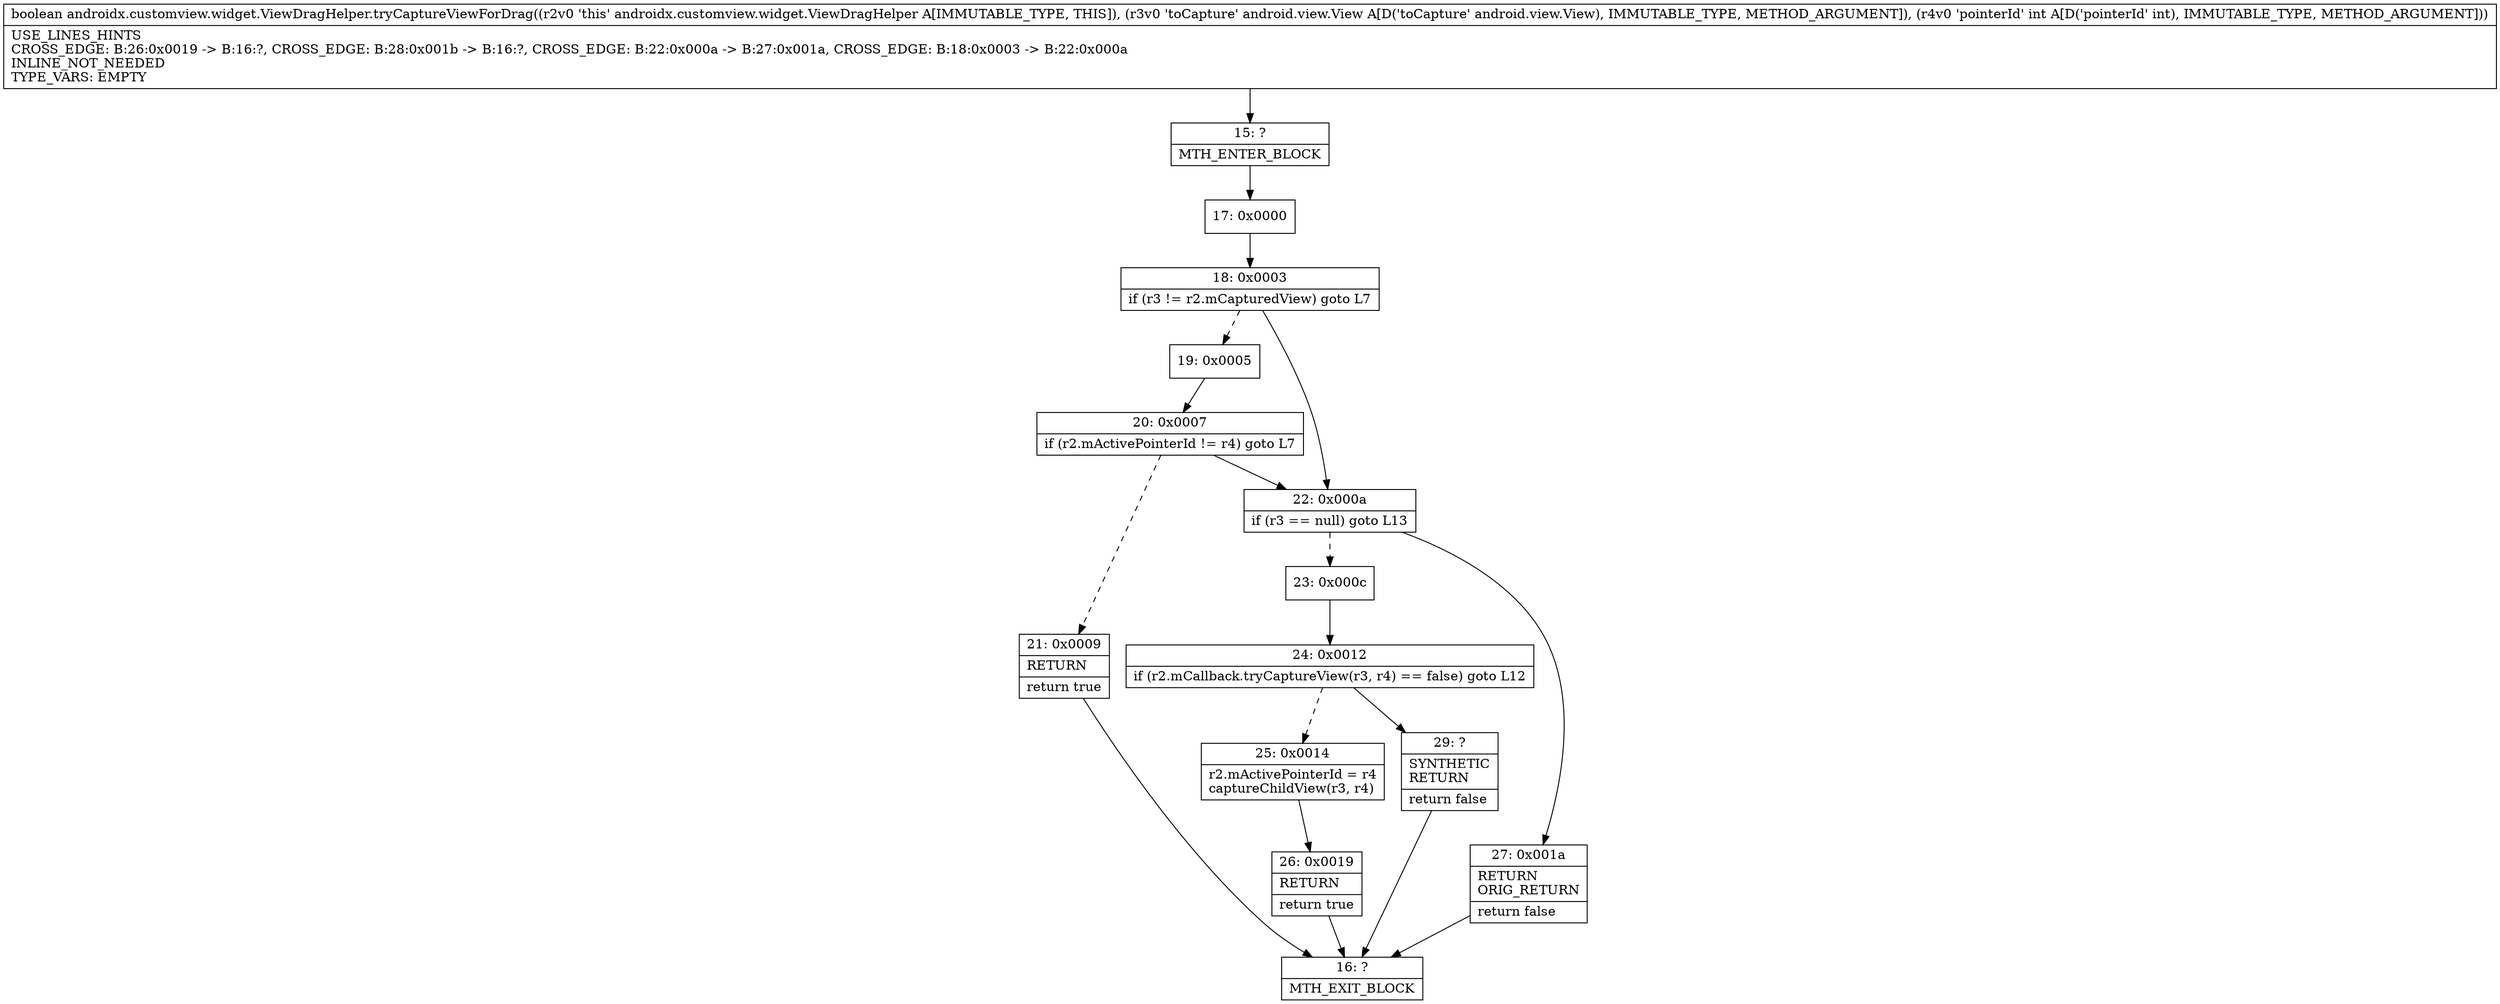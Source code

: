 digraph "CFG forandroidx.customview.widget.ViewDragHelper.tryCaptureViewForDrag(Landroid\/view\/View;I)Z" {
Node_15 [shape=record,label="{15\:\ ?|MTH_ENTER_BLOCK\l}"];
Node_17 [shape=record,label="{17\:\ 0x0000}"];
Node_18 [shape=record,label="{18\:\ 0x0003|if (r3 != r2.mCapturedView) goto L7\l}"];
Node_19 [shape=record,label="{19\:\ 0x0005}"];
Node_20 [shape=record,label="{20\:\ 0x0007|if (r2.mActivePointerId != r4) goto L7\l}"];
Node_21 [shape=record,label="{21\:\ 0x0009|RETURN\l|return true\l}"];
Node_16 [shape=record,label="{16\:\ ?|MTH_EXIT_BLOCK\l}"];
Node_22 [shape=record,label="{22\:\ 0x000a|if (r3 == null) goto L13\l}"];
Node_23 [shape=record,label="{23\:\ 0x000c}"];
Node_24 [shape=record,label="{24\:\ 0x0012|if (r2.mCallback.tryCaptureView(r3, r4) == false) goto L12\l}"];
Node_25 [shape=record,label="{25\:\ 0x0014|r2.mActivePointerId = r4\lcaptureChildView(r3, r4)\l}"];
Node_26 [shape=record,label="{26\:\ 0x0019|RETURN\l|return true\l}"];
Node_29 [shape=record,label="{29\:\ ?|SYNTHETIC\lRETURN\l|return false\l}"];
Node_27 [shape=record,label="{27\:\ 0x001a|RETURN\lORIG_RETURN\l|return false\l}"];
MethodNode[shape=record,label="{boolean androidx.customview.widget.ViewDragHelper.tryCaptureViewForDrag((r2v0 'this' androidx.customview.widget.ViewDragHelper A[IMMUTABLE_TYPE, THIS]), (r3v0 'toCapture' android.view.View A[D('toCapture' android.view.View), IMMUTABLE_TYPE, METHOD_ARGUMENT]), (r4v0 'pointerId' int A[D('pointerId' int), IMMUTABLE_TYPE, METHOD_ARGUMENT]))  | USE_LINES_HINTS\lCROSS_EDGE: B:26:0x0019 \-\> B:16:?, CROSS_EDGE: B:28:0x001b \-\> B:16:?, CROSS_EDGE: B:22:0x000a \-\> B:27:0x001a, CROSS_EDGE: B:18:0x0003 \-\> B:22:0x000a\lINLINE_NOT_NEEDED\lTYPE_VARS: EMPTY\l}"];
MethodNode -> Node_15;Node_15 -> Node_17;
Node_17 -> Node_18;
Node_18 -> Node_19[style=dashed];
Node_18 -> Node_22;
Node_19 -> Node_20;
Node_20 -> Node_21[style=dashed];
Node_20 -> Node_22;
Node_21 -> Node_16;
Node_22 -> Node_23[style=dashed];
Node_22 -> Node_27;
Node_23 -> Node_24;
Node_24 -> Node_25[style=dashed];
Node_24 -> Node_29;
Node_25 -> Node_26;
Node_26 -> Node_16;
Node_29 -> Node_16;
Node_27 -> Node_16;
}

